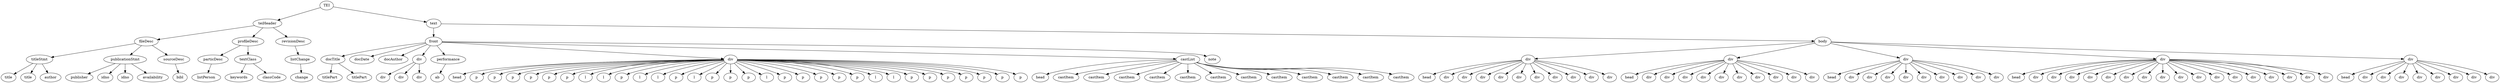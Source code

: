 digraph Tree {
	"t0" [label = "TEI"];
	"t1" [label = "teiHeader"];
	"t2" [label = "fileDesc"];
	"t3" [label = "titleStmt"];
	"t4" [label = "title"];
	"t5" [label = "title"];
	"t6" [label = "author"];
	"t7" [label = "publicationStmt"];
	"t8" [label = "publisher"];
	"t9" [label = "idno"];
	"t10" [label = "idno"];
	"t11" [label = "availability"];
	"t12" [label = "sourceDesc"];
	"t13" [label = "bibl"];
	"t14" [label = "profileDesc"];
	"t15" [label = "particDesc"];
	"t16" [label = "listPerson"];
	"t17" [label = "textClass"];
	"t18" [label = "keywords"];
	"t19" [label = "classCode"];
	"t20" [label = "revisionDesc"];
	"t21" [label = "listChange"];
	"t22" [label = "change"];
	"t23" [label = "text"];
	"t24" [label = "front"];
	"t25" [label = "docTitle"];
	"t26" [label = "titlePart"];
	"t27" [label = "titlePart"];
	"t28" [label = "docDate"];
	"t29" [label = "docAuthor"];
	"t30" [label = "div"];
	"t31" [label = "div"];
	"t32" [label = "div"];
	"t33" [label = "div"];
	"t34" [label = "performance"];
	"t35" [label = "ab"];
	"t36" [label = "div"];
	"t37" [label = "head"];
	"t38" [label = "p"];
	"t39" [label = "p"];
	"t40" [label = "p"];
	"t41" [label = "p"];
	"t42" [label = "p"];
	"t43" [label = "p"];
	"t44" [label = "l"];
	"t45" [label = "l"];
	"t46" [label = "p"];
	"t47" [label = "l"];
	"t48" [label = "l"];
	"t49" [label = "p"];
	"t50" [label = "l"];
	"t51" [label = "p"];
	"t52" [label = "p"];
	"t53" [label = "p"];
	"t54" [label = "l"];
	"t55" [label = "p"];
	"t56" [label = "p"];
	"t57" [label = "p"];
	"t58" [label = "p"];
	"t59" [label = "p"];
	"t60" [label = "l"];
	"t61" [label = "l"];
	"t62" [label = "p"];
	"t63" [label = "p"];
	"t64" [label = "p"];
	"t65" [label = "p"];
	"t66" [label = "p"];
	"t67" [label = "p"];
	"t68" [label = "p"];
	"t69" [label = "castList"];
	"t70" [label = "head"];
	"t71" [label = "castItem"];
	"t72" [label = "castItem"];
	"t73" [label = "castItem"];
	"t74" [label = "castItem"];
	"t75" [label = "castItem"];
	"t76" [label = "castItem"];
	"t77" [label = "castItem"];
	"t78" [label = "castItem"];
	"t79" [label = "castItem"];
	"t80" [label = "castItem"];
	"t81" [label = "castItem"];
	"t82" [label = "castItem"];
	"t83" [label = "note"];
	"t84" [label = "body"];
	"t85" [label = "div"];
	"t86" [label = "head"];
	"t87" [label = "div"];
	"t88" [label = "div"];
	"t89" [label = "div"];
	"t90" [label = "div"];
	"t91" [label = "div"];
	"t92" [label = "div"];
	"t93" [label = "div"];
	"t94" [label = "div"];
	"t95" [label = "div"];
	"t96" [label = "div"];
	"t97" [label = "div"];
	"t98" [label = "head"];
	"t99" [label = "div"];
	"t100" [label = "div"];
	"t101" [label = "div"];
	"t102" [label = "div"];
	"t103" [label = "div"];
	"t104" [label = "div"];
	"t105" [label = "div"];
	"t106" [label = "div"];
	"t107" [label = "div"];
	"t108" [label = "div"];
	"t109" [label = "div"];
	"t110" [label = "head"];
	"t111" [label = "div"];
	"t112" [label = "div"];
	"t113" [label = "div"];
	"t114" [label = "div"];
	"t115" [label = "div"];
	"t116" [label = "div"];
	"t117" [label = "div"];
	"t118" [label = "div"];
	"t119" [label = "div"];
	"t120" [label = "div"];
	"t121" [label = "head"];
	"t122" [label = "div"];
	"t123" [label = "div"];
	"t124" [label = "div"];
	"t125" [label = "div"];
	"t126" [label = "div"];
	"t127" [label = "div"];
	"t128" [label = "div"];
	"t129" [label = "div"];
	"t130" [label = "div"];
	"t131" [label = "div"];
	"t132" [label = "div"];
	"t133" [label = "div"];
	"t134" [label = "div"];
	"t135" [label = "div"];
	"t136" [label = "div"];
	"t137" [label = "div"];
	"t138" [label = "div"];
	"t139" [label = "div"];
	"t140" [label = "head"];
	"t141" [label = "div"];
	"t142" [label = "div"];
	"t143" [label = "div"];
	"t144" [label = "div"];
	"t145" [label = "div"];
	"t146" [label = "div"];
	"t147" [label = "div"];
	"t148" [label = "div"];
	"t0" -> "t1";
	"t1" -> "t2";
	"t2" -> "t3";
	"t3" -> "t4";
	"t3" -> "t5";
	"t3" -> "t6";
	"t2" -> "t7";
	"t7" -> "t8";
	"t7" -> "t9";
	"t7" -> "t10";
	"t7" -> "t11";
	"t2" -> "t12";
	"t12" -> "t13";
	"t1" -> "t14";
	"t14" -> "t15";
	"t15" -> "t16";
	"t14" -> "t17";
	"t17" -> "t18";
	"t17" -> "t19";
	"t1" -> "t20";
	"t20" -> "t21";
	"t21" -> "t22";
	"t0" -> "t23";
	"t23" -> "t24";
	"t24" -> "t25";
	"t25" -> "t26";
	"t25" -> "t27";
	"t24" -> "t28";
	"t24" -> "t29";
	"t24" -> "t30";
	"t30" -> "t31";
	"t30" -> "t32";
	"t30" -> "t33";
	"t24" -> "t34";
	"t34" -> "t35";
	"t24" -> "t36";
	"t36" -> "t37";
	"t36" -> "t38";
	"t36" -> "t39";
	"t36" -> "t40";
	"t36" -> "t41";
	"t36" -> "t42";
	"t36" -> "t43";
	"t36" -> "t44";
	"t36" -> "t45";
	"t36" -> "t46";
	"t36" -> "t47";
	"t36" -> "t48";
	"t36" -> "t49";
	"t36" -> "t50";
	"t36" -> "t51";
	"t36" -> "t52";
	"t36" -> "t53";
	"t36" -> "t54";
	"t36" -> "t55";
	"t36" -> "t56";
	"t36" -> "t57";
	"t36" -> "t58";
	"t36" -> "t59";
	"t36" -> "t60";
	"t36" -> "t61";
	"t36" -> "t62";
	"t36" -> "t63";
	"t36" -> "t64";
	"t36" -> "t65";
	"t36" -> "t66";
	"t36" -> "t67";
	"t36" -> "t68";
	"t24" -> "t69";
	"t69" -> "t70";
	"t69" -> "t71";
	"t69" -> "t72";
	"t69" -> "t73";
	"t69" -> "t74";
	"t69" -> "t75";
	"t69" -> "t76";
	"t69" -> "t77";
	"t69" -> "t78";
	"t69" -> "t79";
	"t69" -> "t80";
	"t69" -> "t81";
	"t69" -> "t82";
	"t24" -> "t83";
	"t23" -> "t84";
	"t84" -> "t85";
	"t85" -> "t86";
	"t85" -> "t87";
	"t85" -> "t88";
	"t85" -> "t89";
	"t85" -> "t90";
	"t85" -> "t91";
	"t85" -> "t92";
	"t85" -> "t93";
	"t85" -> "t94";
	"t85" -> "t95";
	"t85" -> "t96";
	"t84" -> "t97";
	"t97" -> "t98";
	"t97" -> "t99";
	"t97" -> "t100";
	"t97" -> "t101";
	"t97" -> "t102";
	"t97" -> "t103";
	"t97" -> "t104";
	"t97" -> "t105";
	"t97" -> "t106";
	"t97" -> "t107";
	"t97" -> "t108";
	"t84" -> "t109";
	"t109" -> "t110";
	"t109" -> "t111";
	"t109" -> "t112";
	"t109" -> "t113";
	"t109" -> "t114";
	"t109" -> "t115";
	"t109" -> "t116";
	"t109" -> "t117";
	"t109" -> "t118";
	"t109" -> "t119";
	"t84" -> "t120";
	"t120" -> "t121";
	"t120" -> "t122";
	"t120" -> "t123";
	"t120" -> "t124";
	"t120" -> "t125";
	"t120" -> "t126";
	"t120" -> "t127";
	"t120" -> "t128";
	"t120" -> "t129";
	"t120" -> "t130";
	"t120" -> "t131";
	"t120" -> "t132";
	"t120" -> "t133";
	"t120" -> "t134";
	"t120" -> "t135";
	"t120" -> "t136";
	"t120" -> "t137";
	"t120" -> "t138";
	"t84" -> "t139";
	"t139" -> "t140";
	"t139" -> "t141";
	"t139" -> "t142";
	"t139" -> "t143";
	"t139" -> "t144";
	"t139" -> "t145";
	"t139" -> "t146";
	"t139" -> "t147";
	"t139" -> "t148";
}

